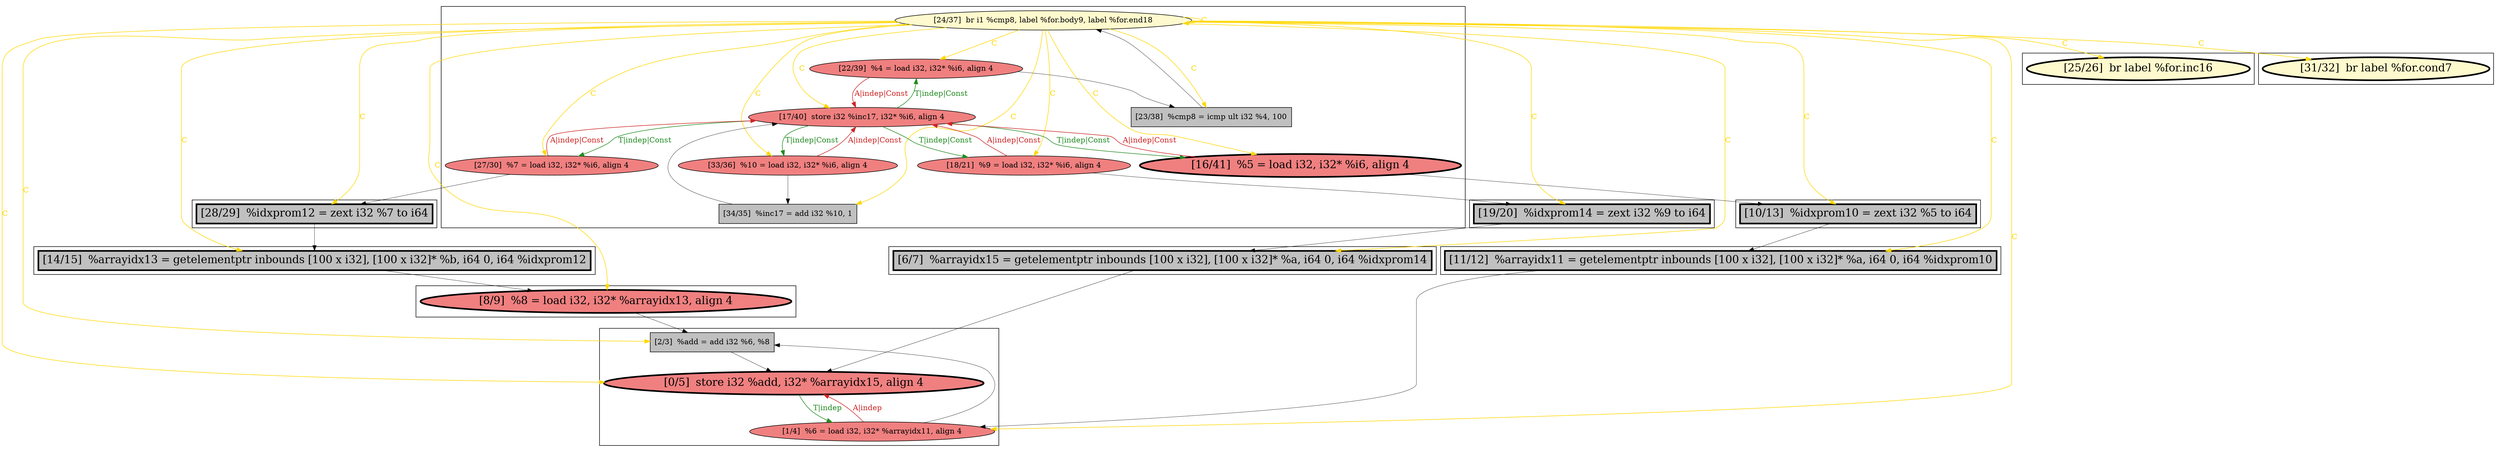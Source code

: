 
digraph G {



node438->node436 [style=solid,color=gold,label="C",penwidth=1.0,fontcolor=gold ]
node433->node434 [style=solid,color=forestgreen,label="T|indep|Const",penwidth=1.0,fontcolor=forestgreen ]
node434->node433 [style=solid,color=firebrick3,label="A|indep|Const",penwidth=1.0,fontcolor=firebrick3 ]
node438->node426 [style=solid,color=gold,label="C",penwidth=1.0,fontcolor=gold ]
node433->node439 [style=solid,color=forestgreen,label="T|indep|Const",penwidth=1.0,fontcolor=forestgreen ]
node439->node433 [style=solid,color=firebrick3,label="A|indep|Const",penwidth=1.0,fontcolor=firebrick3 ]
node433->node436 [style=solid,color=forestgreen,label="T|indep|Const",penwidth=1.0,fontcolor=forestgreen ]
node436->node433 [style=solid,color=firebrick3,label="A|indep|Const",penwidth=1.0,fontcolor=firebrick3 ]
node438->node434 [style=solid,color=gold,label="C",penwidth=1.0,fontcolor=gold ]
node435->node433 [style=solid,color=firebrick3,label="A|indep|Const",penwidth=1.0,fontcolor=firebrick3 ]
node435->node429 [style=solid,color=black,label="",penwidth=0.5,fontcolor=black ]
node438->node425 [style=solid,color=gold,label="C",penwidth=1.0,fontcolor=gold ]
node438->node423 [style=solid,color=gold,label="C",penwidth=1.0,fontcolor=gold ]
node434->node426 [style=solid,color=black,label="",penwidth=0.5,fontcolor=black ]
node433->node437 [style=solid,color=forestgreen,label="T|indep|Const",penwidth=1.0,fontcolor=forestgreen ]
node438->node428 [style=solid,color=gold,label="C",penwidth=1.0,fontcolor=gold ]
node427->node441 [style=solid,color=black,label="",penwidth=0.5,fontcolor=black ]
node438->node432 [style=solid,color=gold,label="C",penwidth=1.0,fontcolor=gold ]
node425->node423 [style=solid,color=black,label="",penwidth=0.5,fontcolor=black ]
node438->node422 [style=solid,color=gold,label="C",penwidth=1.0,fontcolor=gold ]
node438->node437 [style=solid,color=gold,label="C",penwidth=1.0,fontcolor=gold ]
node438->node429 [style=solid,color=gold,label="C",penwidth=1.0,fontcolor=gold ]
node438->node439 [style=solid,color=gold,label="C",penwidth=1.0,fontcolor=gold ]
node423->node422 [style=solid,color=black,label="",penwidth=0.5,fontcolor=black ]
node438->node441 [style=solid,color=gold,label="C",penwidth=1.0,fontcolor=gold ]
node438->node433 [style=solid,color=gold,label="C",penwidth=1.0,fontcolor=gold ]
node421->node423 [style=solid,color=black,label="",penwidth=0.5,fontcolor=black ]
node438->node431 [style=solid,color=gold,label="C",penwidth=1.0,fontcolor=gold ]
node438->node435 [style=solid,color=gold,label="C",penwidth=1.0,fontcolor=gold ]
node438->node438 [style=solid,color=gold,label="C",penwidth=1.0,fontcolor=gold ]
node439->node427 [style=solid,color=black,label="",penwidth=0.5,fontcolor=black ]
node422->node421 [style=solid,color=forestgreen,label="T|indep",penwidth=1.0,fontcolor=forestgreen ]
node438->node427 [style=solid,color=gold,label="C",penwidth=1.0,fontcolor=gold ]
node438->node421 [style=solid,color=gold,label="C",penwidth=1.0,fontcolor=gold ]
node438->node424 [style=solid,color=gold,label="C",penwidth=1.0,fontcolor=gold ]
node426->node430 [style=solid,color=black,label="",penwidth=0.5,fontcolor=black ]
node437->node433 [style=solid,color=firebrick3,label="A|indep|Const",penwidth=1.0,fontcolor=firebrick3 ]
node440->node438 [style=solid,color=black,label="",penwidth=0.5,fontcolor=black ]
node436->node440 [style=solid,color=black,label="",penwidth=0.5,fontcolor=black ]
node438->node430 [style=solid,color=gold,label="C",penwidth=1.0,fontcolor=gold ]
node441->node425 [style=solid,color=black,label="",penwidth=0.5,fontcolor=black ]
node421->node422 [style=solid,color=firebrick3,label="A|indep",penwidth=1.0,fontcolor=firebrick3 ]
node424->node422 [style=solid,color=black,label="",penwidth=0.5,fontcolor=black ]
node437->node432 [style=solid,color=black,label="",penwidth=0.5,fontcolor=black ]
node432->node433 [style=solid,color=black,label="",penwidth=0.5,fontcolor=black ]
node438->node440 [style=solid,color=gold,label="C",penwidth=1.0,fontcolor=gold ]
node429->node424 [style=solid,color=black,label="",penwidth=0.5,fontcolor=black ]
node433->node435 [style=solid,color=forestgreen,label="T|indep|Const",penwidth=1.0,fontcolor=forestgreen ]
node430->node421 [style=solid,color=black,label="",penwidth=0.5,fontcolor=black ]


subgraph cluster10 {


node441 [penwidth=3.0,fontsize=20,fillcolor=grey,label="[14/15]  %arrayidx13 = getelementptr inbounds [100 x i32], [100 x i32]* %b, i64 0, i64 %idxprom12",shape=rectangle,style=filled ]



}

subgraph cluster9 {


node438 [fillcolor=lemonchiffon,label="[24/37]  br i1 %cmp8, label %for.body9, label %for.end18",shape=ellipse,style=filled ]
node433 [fillcolor=lightcoral,label="[17/40]  store i32 %inc17, i32* %i6, align 4",shape=ellipse,style=filled ]
node434 [penwidth=3.0,fontsize=20,fillcolor=lightcoral,label="[16/41]  %5 = load i32, i32* %i6, align 4",shape=ellipse,style=filled ]
node435 [fillcolor=lightcoral,label="[18/21]  %9 = load i32, i32* %i6, align 4",shape=ellipse,style=filled ]
node432 [fillcolor=grey,label="[34/35]  %inc17 = add i32 %10, 1",shape=rectangle,style=filled ]
node437 [fillcolor=lightcoral,label="[33/36]  %10 = load i32, i32* %i6, align 4",shape=ellipse,style=filled ]
node440 [fillcolor=grey,label="[23/38]  %cmp8 = icmp ult i32 %4, 100",shape=rectangle,style=filled ]
node439 [fillcolor=lightcoral,label="[27/30]  %7 = load i32, i32* %i6, align 4",shape=ellipse,style=filled ]
node436 [fillcolor=lightcoral,label="[22/39]  %4 = load i32, i32* %i6, align 4",shape=ellipse,style=filled ]



}

subgraph cluster8 {


node431 [penwidth=3.0,fontsize=20,fillcolor=lemonchiffon,label="[31/32]  br label %for.cond7",shape=ellipse,style=filled ]



}

subgraph cluster7 {


node430 [penwidth=3.0,fontsize=20,fillcolor=grey,label="[11/12]  %arrayidx11 = getelementptr inbounds [100 x i32], [100 x i32]* %a, i64 0, i64 %idxprom10",shape=rectangle,style=filled ]



}

subgraph cluster6 {


node429 [penwidth=3.0,fontsize=20,fillcolor=grey,label="[19/20]  %idxprom14 = zext i32 %9 to i64",shape=rectangle,style=filled ]



}

subgraph cluster0 {


node423 [fillcolor=grey,label="[2/3]  %add = add i32 %6, %8",shape=rectangle,style=filled ]
node421 [fillcolor=lightcoral,label="[1/4]  %6 = load i32, i32* %arrayidx11, align 4",shape=ellipse,style=filled ]
node422 [penwidth=3.0,fontsize=20,fillcolor=lightcoral,label="[0/5]  store i32 %add, i32* %arrayidx15, align 4",shape=ellipse,style=filled ]



}

subgraph cluster5 {


node428 [penwidth=3.0,fontsize=20,fillcolor=lemonchiffon,label="[25/26]  br label %for.inc16",shape=ellipse,style=filled ]



}

subgraph cluster1 {


node424 [penwidth=3.0,fontsize=20,fillcolor=grey,label="[6/7]  %arrayidx15 = getelementptr inbounds [100 x i32], [100 x i32]* %a, i64 0, i64 %idxprom14",shape=rectangle,style=filled ]



}

subgraph cluster2 {


node425 [penwidth=3.0,fontsize=20,fillcolor=lightcoral,label="[8/9]  %8 = load i32, i32* %arrayidx13, align 4",shape=ellipse,style=filled ]



}

subgraph cluster3 {


node426 [penwidth=3.0,fontsize=20,fillcolor=grey,label="[10/13]  %idxprom10 = zext i32 %5 to i64",shape=rectangle,style=filled ]



}

subgraph cluster4 {


node427 [penwidth=3.0,fontsize=20,fillcolor=grey,label="[28/29]  %idxprom12 = zext i32 %7 to i64",shape=rectangle,style=filled ]



}

}

